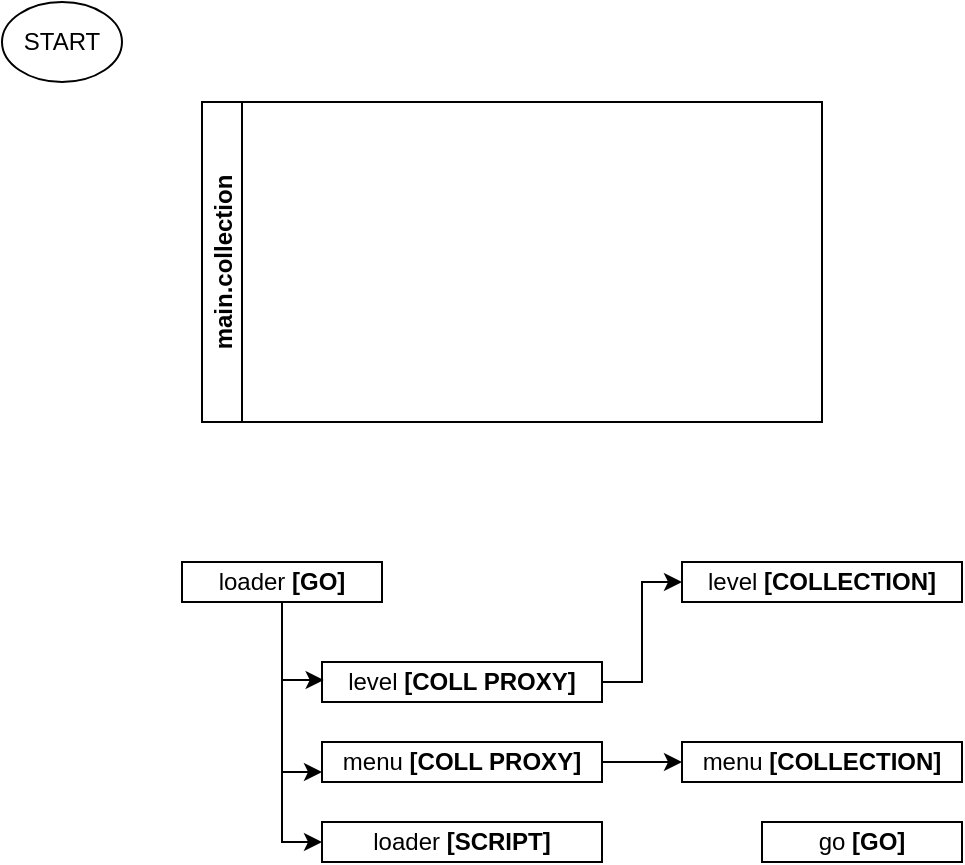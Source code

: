 <mxfile version="27.0.9">
  <diagram name="Page-1" id="8UVzMFQWQ-5Ma0I6QzsQ">
    <mxGraphModel dx="601" dy="291" grid="1" gridSize="10" guides="1" tooltips="1" connect="1" arrows="1" fold="1" page="1" pageScale="1" pageWidth="850" pageHeight="1100" math="0" shadow="0">
      <root>
        <mxCell id="0" />
        <mxCell id="1" parent="0" />
        <mxCell id="ilS1cpMBNOXdbOg1U1Mf-1" value="START" style="ellipse;whiteSpace=wrap;html=1;" parent="1" vertex="1">
          <mxGeometry x="60" y="20" width="60" height="40" as="geometry" />
        </mxCell>
        <mxCell id="ilS1cpMBNOXdbOg1U1Mf-6" value="main.collection" style="swimlane;startSize=20;horizontal=0;childLayout=treeLayout;horizontalTree=1;sortEdges=1;resizable=0;containerType=tree;fontSize=12;" parent="1" vertex="1">
          <mxGeometry x="160" y="70" width="310" height="160" as="geometry" />
        </mxCell>
        <mxCell id="ilS1cpMBNOXdbOg1U1Mf-31" style="edgeStyle=orthogonalEdgeStyle;rounded=0;orthogonalLoop=1;jettySize=auto;html=1;exitX=0.5;exitY=1;exitDx=0;exitDy=0;entryX=0;entryY=0.75;entryDx=0;entryDy=0;" parent="1" source="ilS1cpMBNOXdbOg1U1Mf-22" target="ilS1cpMBNOXdbOg1U1Mf-30" edge="1">
          <mxGeometry relative="1" as="geometry">
            <Array as="points">
              <mxPoint x="200" y="405" />
            </Array>
          </mxGeometry>
        </mxCell>
        <mxCell id="ilS1cpMBNOXdbOg1U1Mf-35" style="edgeStyle=orthogonalEdgeStyle;rounded=0;orthogonalLoop=1;jettySize=auto;html=1;exitX=0.5;exitY=1;exitDx=0;exitDy=0;entryX=0;entryY=0.5;entryDx=0;entryDy=0;" parent="1" source="ilS1cpMBNOXdbOg1U1Mf-22" target="ilS1cpMBNOXdbOg1U1Mf-33" edge="1">
          <mxGeometry relative="1" as="geometry" />
        </mxCell>
        <mxCell id="ilS1cpMBNOXdbOg1U1Mf-22" value="loader &lt;b&gt;[GO]&lt;/b&gt;" style="whiteSpace=wrap;html=1;" parent="1" vertex="1">
          <mxGeometry x="150" y="300" width="100" height="20" as="geometry" />
        </mxCell>
        <mxCell id="5HhIV1nGv7MH1atSg8IA-4" style="edgeStyle=orthogonalEdgeStyle;rounded=0;orthogonalLoop=1;jettySize=auto;html=1;exitX=1;exitY=0.5;exitDx=0;exitDy=0;entryX=0;entryY=0.5;entryDx=0;entryDy=0;" edge="1" parent="1" source="ilS1cpMBNOXdbOg1U1Mf-29" target="5HhIV1nGv7MH1atSg8IA-1">
          <mxGeometry relative="1" as="geometry" />
        </mxCell>
        <mxCell id="ilS1cpMBNOXdbOg1U1Mf-29" value="level &lt;b&gt;[COLL PROXY]&lt;/b&gt;" style="whiteSpace=wrap;html=1;" parent="1" vertex="1">
          <mxGeometry x="220" y="350" width="140" height="20" as="geometry" />
        </mxCell>
        <mxCell id="5HhIV1nGv7MH1atSg8IA-3" value="" style="edgeStyle=orthogonalEdgeStyle;rounded=0;orthogonalLoop=1;jettySize=auto;html=1;" edge="1" parent="1" source="ilS1cpMBNOXdbOg1U1Mf-30" target="5HhIV1nGv7MH1atSg8IA-2">
          <mxGeometry relative="1" as="geometry" />
        </mxCell>
        <mxCell id="ilS1cpMBNOXdbOg1U1Mf-30" value="menu&amp;nbsp;&lt;b&gt;[COLL PROXY]&lt;/b&gt;" style="whiteSpace=wrap;html=1;" parent="1" vertex="1">
          <mxGeometry x="220" y="390" width="140" height="20" as="geometry" />
        </mxCell>
        <mxCell id="ilS1cpMBNOXdbOg1U1Mf-32" style="edgeStyle=orthogonalEdgeStyle;rounded=0;orthogonalLoop=1;jettySize=auto;html=1;entryX=0.006;entryY=0.45;entryDx=0;entryDy=0;entryPerimeter=0;" parent="1" source="ilS1cpMBNOXdbOg1U1Mf-22" target="ilS1cpMBNOXdbOg1U1Mf-29" edge="1">
          <mxGeometry relative="1" as="geometry" />
        </mxCell>
        <mxCell id="ilS1cpMBNOXdbOg1U1Mf-33" value="loader&amp;nbsp;&lt;b&gt;[SCRIPT]&lt;/b&gt;" style="whiteSpace=wrap;html=1;" parent="1" vertex="1">
          <mxGeometry x="220" y="430" width="140" height="20" as="geometry" />
        </mxCell>
        <mxCell id="5HhIV1nGv7MH1atSg8IA-1" value="level &lt;b&gt;[COLLECTION]&lt;/b&gt;" style="whiteSpace=wrap;html=1;" vertex="1" parent="1">
          <mxGeometry x="400" y="300" width="140" height="20" as="geometry" />
        </mxCell>
        <mxCell id="5HhIV1nGv7MH1atSg8IA-2" value="menu&amp;nbsp;&lt;b&gt;[COLLECTION]&lt;/b&gt;" style="whiteSpace=wrap;html=1;" vertex="1" parent="1">
          <mxGeometry x="400" y="390" width="140" height="20" as="geometry" />
        </mxCell>
        <mxCell id="5HhIV1nGv7MH1atSg8IA-5" value="go&amp;nbsp;&lt;b&gt;[GO]&lt;/b&gt;" style="whiteSpace=wrap;html=1;" vertex="1" parent="1">
          <mxGeometry x="440" y="430" width="100" height="20" as="geometry" />
        </mxCell>
      </root>
    </mxGraphModel>
  </diagram>
</mxfile>

